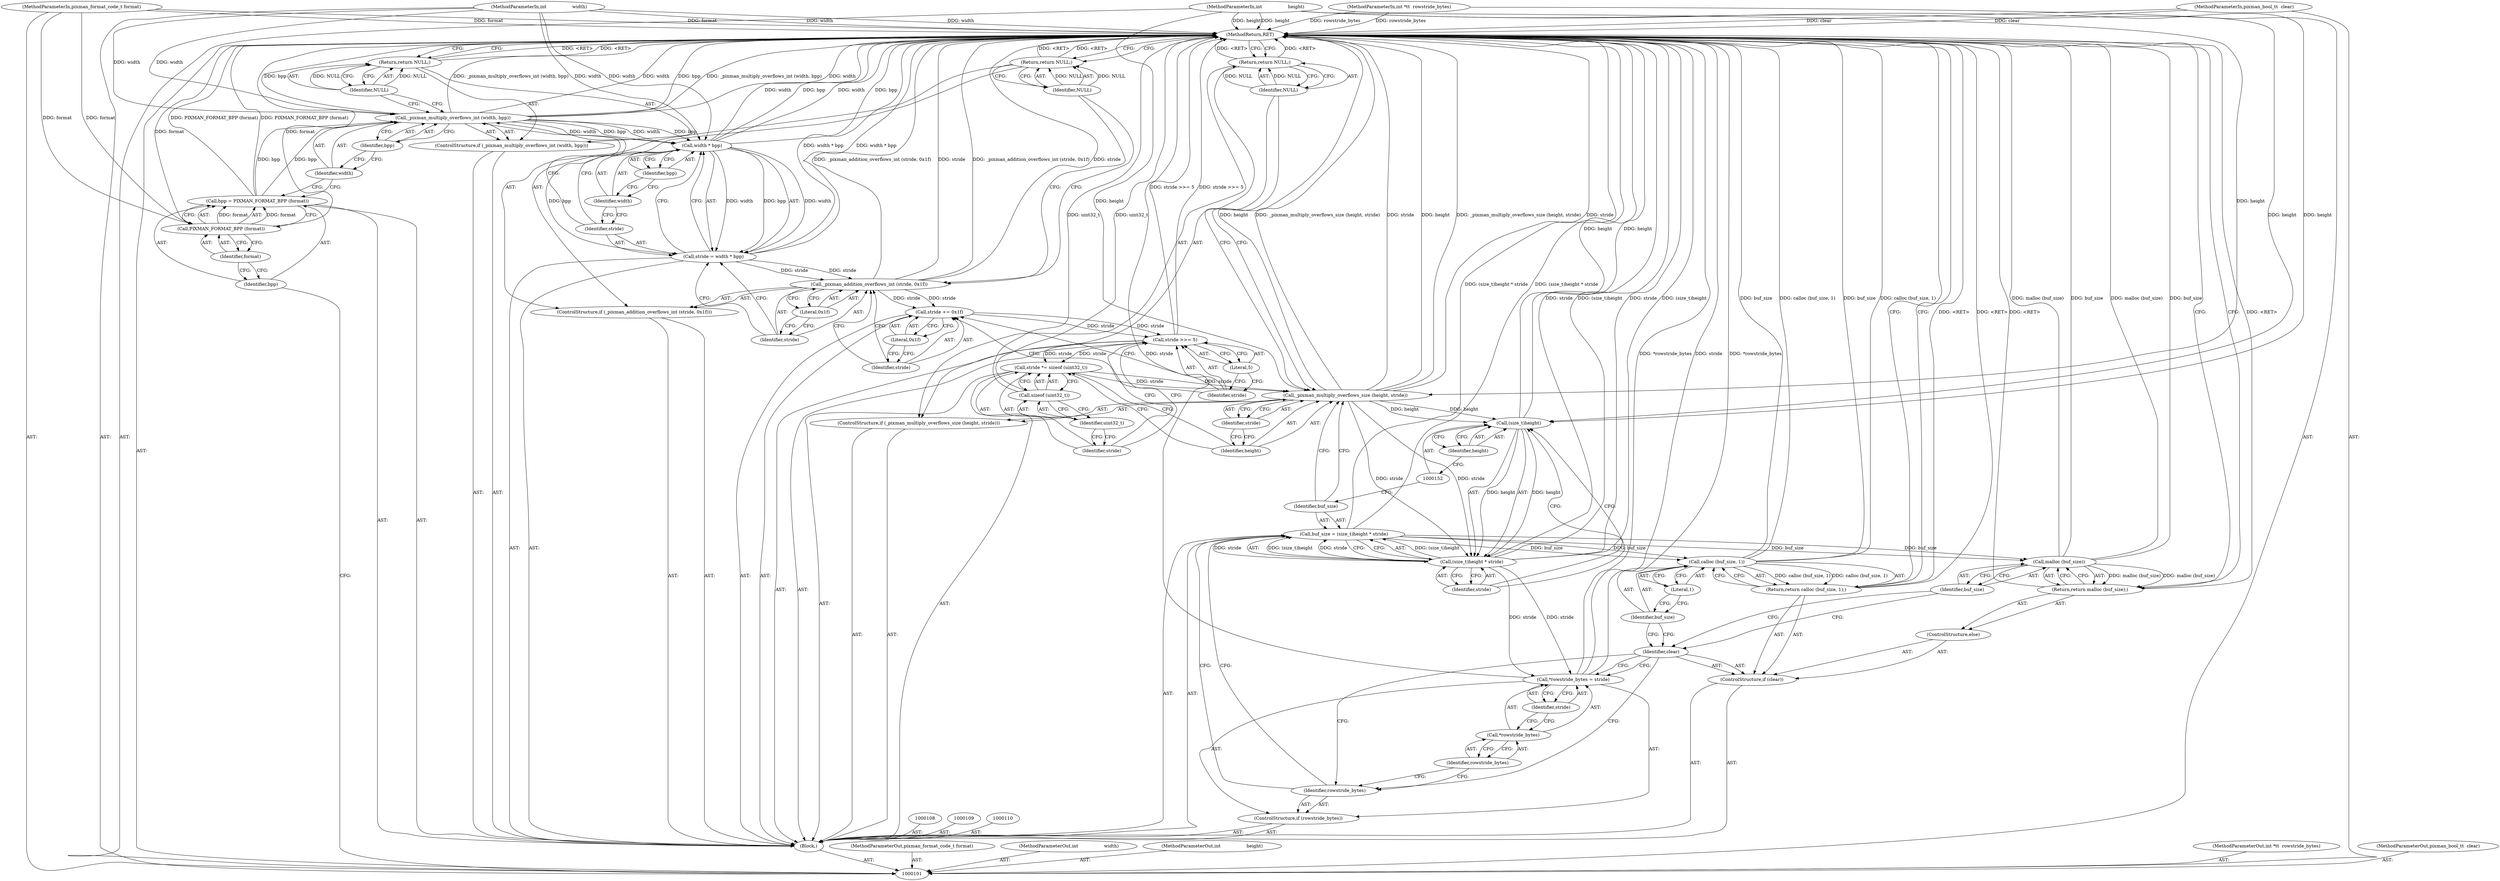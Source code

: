 digraph "0_pixman_857e40f3d2bc2cfb714913e0cd7e6184cf69aca3" {
"1000171" [label="(MethodReturn,RET)"];
"1000102" [label="(MethodParameterIn,pixman_format_code_t format)"];
"1000247" [label="(MethodParameterOut,pixman_format_code_t format)"];
"1000113" [label="(Call,PIXMAN_FORMAT_BPP (format))"];
"1000114" [label="(Identifier,format)"];
"1000111" [label="(Call,bpp = PIXMAN_FORMAT_BPP (format))"];
"1000112" [label="(Identifier,bpp)"];
"1000115" [label="(ControlStructure,if (_pixman_multiply_overflows_int (width, bpp)))"];
"1000117" [label="(Identifier,width)"];
"1000118" [label="(Identifier,bpp)"];
"1000116" [label="(Call,_pixman_multiply_overflows_int (width, bpp))"];
"1000119" [label="(Return,return NULL;)"];
"1000120" [label="(Identifier,NULL)"];
"1000103" [label="(MethodParameterIn,int                  width)"];
"1000248" [label="(MethodParameterOut,int                  width)"];
"1000123" [label="(Call,width * bpp)"];
"1000124" [label="(Identifier,width)"];
"1000125" [label="(Identifier,bpp)"];
"1000121" [label="(Call,stride = width * bpp)"];
"1000122" [label="(Identifier,stride)"];
"1000126" [label="(ControlStructure,if (_pixman_addition_overflows_int (stride, 0x1f)))"];
"1000128" [label="(Identifier,stride)"];
"1000129" [label="(Literal,0x1f)"];
"1000127" [label="(Call,_pixman_addition_overflows_int (stride, 0x1f))"];
"1000130" [label="(Return,return NULL;)"];
"1000131" [label="(Identifier,NULL)"];
"1000134" [label="(Literal,0x1f)"];
"1000132" [label="(Call,stride += 0x1f)"];
"1000133" [label="(Identifier,stride)"];
"1000137" [label="(Literal,5)"];
"1000135" [label="(Call,stride >>= 5)"];
"1000136" [label="(Identifier,stride)"];
"1000140" [label="(Call,sizeof (uint32_t))"];
"1000141" [label="(Identifier,uint32_t)"];
"1000138" [label="(Call,stride *= sizeof (uint32_t))"];
"1000139" [label="(Identifier,stride)"];
"1000144" [label="(Identifier,height)"];
"1000142" [label="(ControlStructure,if (_pixman_multiply_overflows_size (height, stride)))"];
"1000145" [label="(Identifier,stride)"];
"1000143" [label="(Call,_pixman_multiply_overflows_size (height, stride))"];
"1000104" [label="(MethodParameterIn,int                  height)"];
"1000249" [label="(MethodParameterOut,int                  height)"];
"1000146" [label="(Return,return NULL;)"];
"1000147" [label="(Identifier,NULL)"];
"1000150" [label="(Call,(size_t)height * stride)"];
"1000151" [label="(Call,(size_t)height)"];
"1000153" [label="(Identifier,height)"];
"1000154" [label="(Identifier,stride)"];
"1000148" [label="(Call,buf_size = (size_t)height * stride)"];
"1000149" [label="(Identifier,buf_size)"];
"1000155" [label="(ControlStructure,if (rowstride_bytes))"];
"1000156" [label="(Identifier,rowstride_bytes)"];
"1000157" [label="(Call,*rowstride_bytes = stride)"];
"1000158" [label="(Call,*rowstride_bytes)"];
"1000160" [label="(Identifier,stride)"];
"1000159" [label="(Identifier,rowstride_bytes)"];
"1000161" [label="(ControlStructure,if (clear))"];
"1000162" [label="(Identifier,clear)"];
"1000163" [label="(Return,return calloc (buf_size, 1);)"];
"1000165" [label="(Identifier,buf_size)"];
"1000166" [label="(Literal,1)"];
"1000164" [label="(Call,calloc (buf_size, 1))"];
"1000167" [label="(ControlStructure,else)"];
"1000105" [label="(MethodParameterIn,int *\t\t  rowstride_bytes)"];
"1000250" [label="(MethodParameterOut,int *\t\t  rowstride_bytes)"];
"1000168" [label="(Return,return malloc (buf_size);)"];
"1000170" [label="(Identifier,buf_size)"];
"1000169" [label="(Call,malloc (buf_size))"];
"1000106" [label="(MethodParameterIn,pixman_bool_t\t  clear)"];
"1000251" [label="(MethodParameterOut,pixman_bool_t\t  clear)"];
"1000107" [label="(Block,)"];
"1000171" -> "1000101"  [label="AST: "];
"1000171" -> "1000119"  [label="CFG: "];
"1000171" -> "1000130"  [label="CFG: "];
"1000171" -> "1000146"  [label="CFG: "];
"1000171" -> "1000163"  [label="CFG: "];
"1000171" -> "1000168"  [label="CFG: "];
"1000168" -> "1000171"  [label="DDG: <RET>"];
"1000119" -> "1000171"  [label="DDG: <RET>"];
"1000146" -> "1000171"  [label="DDG: <RET>"];
"1000163" -> "1000171"  [label="DDG: <RET>"];
"1000130" -> "1000171"  [label="DDG: <RET>"];
"1000116" -> "1000171"  [label="DDG: width"];
"1000116" -> "1000171"  [label="DDG: bpp"];
"1000116" -> "1000171"  [label="DDG: _pixman_multiply_overflows_int (width, bpp)"];
"1000164" -> "1000171"  [label="DDG: calloc (buf_size, 1)"];
"1000164" -> "1000171"  [label="DDG: buf_size"];
"1000123" -> "1000171"  [label="DDG: bpp"];
"1000123" -> "1000171"  [label="DDG: width"];
"1000150" -> "1000171"  [label="DDG: (size_t)height"];
"1000150" -> "1000171"  [label="DDG: stride"];
"1000169" -> "1000171"  [label="DDG: malloc (buf_size)"];
"1000169" -> "1000171"  [label="DDG: buf_size"];
"1000104" -> "1000171"  [label="DDG: height"];
"1000105" -> "1000171"  [label="DDG: rowstride_bytes"];
"1000102" -> "1000171"  [label="DDG: format"];
"1000106" -> "1000171"  [label="DDG: clear"];
"1000113" -> "1000171"  [label="DDG: format"];
"1000157" -> "1000171"  [label="DDG: stride"];
"1000157" -> "1000171"  [label="DDG: *rowstride_bytes"];
"1000121" -> "1000171"  [label="DDG: width * bpp"];
"1000140" -> "1000171"  [label="DDG: uint32_t"];
"1000143" -> "1000171"  [label="DDG: height"];
"1000143" -> "1000171"  [label="DDG: _pixman_multiply_overflows_size (height, stride)"];
"1000143" -> "1000171"  [label="DDG: stride"];
"1000103" -> "1000171"  [label="DDG: width"];
"1000127" -> "1000171"  [label="DDG: _pixman_addition_overflows_int (stride, 0x1f)"];
"1000127" -> "1000171"  [label="DDG: stride"];
"1000151" -> "1000171"  [label="DDG: height"];
"1000135" -> "1000171"  [label="DDG: stride >>= 5"];
"1000111" -> "1000171"  [label="DDG: PIXMAN_FORMAT_BPP (format)"];
"1000148" -> "1000171"  [label="DDG: (size_t)height * stride"];
"1000102" -> "1000101"  [label="AST: "];
"1000102" -> "1000171"  [label="DDG: format"];
"1000102" -> "1000113"  [label="DDG: format"];
"1000247" -> "1000101"  [label="AST: "];
"1000113" -> "1000111"  [label="AST: "];
"1000113" -> "1000114"  [label="CFG: "];
"1000114" -> "1000113"  [label="AST: "];
"1000111" -> "1000113"  [label="CFG: "];
"1000113" -> "1000171"  [label="DDG: format"];
"1000113" -> "1000111"  [label="DDG: format"];
"1000102" -> "1000113"  [label="DDG: format"];
"1000114" -> "1000113"  [label="AST: "];
"1000114" -> "1000112"  [label="CFG: "];
"1000113" -> "1000114"  [label="CFG: "];
"1000111" -> "1000107"  [label="AST: "];
"1000111" -> "1000113"  [label="CFG: "];
"1000112" -> "1000111"  [label="AST: "];
"1000113" -> "1000111"  [label="AST: "];
"1000117" -> "1000111"  [label="CFG: "];
"1000111" -> "1000171"  [label="DDG: PIXMAN_FORMAT_BPP (format)"];
"1000113" -> "1000111"  [label="DDG: format"];
"1000111" -> "1000116"  [label="DDG: bpp"];
"1000112" -> "1000111"  [label="AST: "];
"1000112" -> "1000101"  [label="CFG: "];
"1000114" -> "1000112"  [label="CFG: "];
"1000115" -> "1000107"  [label="AST: "];
"1000116" -> "1000115"  [label="AST: "];
"1000119" -> "1000115"  [label="AST: "];
"1000117" -> "1000116"  [label="AST: "];
"1000117" -> "1000111"  [label="CFG: "];
"1000118" -> "1000117"  [label="CFG: "];
"1000118" -> "1000116"  [label="AST: "];
"1000118" -> "1000117"  [label="CFG: "];
"1000116" -> "1000118"  [label="CFG: "];
"1000116" -> "1000115"  [label="AST: "];
"1000116" -> "1000118"  [label="CFG: "];
"1000117" -> "1000116"  [label="AST: "];
"1000118" -> "1000116"  [label="AST: "];
"1000120" -> "1000116"  [label="CFG: "];
"1000122" -> "1000116"  [label="CFG: "];
"1000116" -> "1000171"  [label="DDG: width"];
"1000116" -> "1000171"  [label="DDG: bpp"];
"1000116" -> "1000171"  [label="DDG: _pixman_multiply_overflows_int (width, bpp)"];
"1000103" -> "1000116"  [label="DDG: width"];
"1000111" -> "1000116"  [label="DDG: bpp"];
"1000116" -> "1000123"  [label="DDG: width"];
"1000116" -> "1000123"  [label="DDG: bpp"];
"1000119" -> "1000115"  [label="AST: "];
"1000119" -> "1000120"  [label="CFG: "];
"1000120" -> "1000119"  [label="AST: "];
"1000171" -> "1000119"  [label="CFG: "];
"1000119" -> "1000171"  [label="DDG: <RET>"];
"1000120" -> "1000119"  [label="DDG: NULL"];
"1000120" -> "1000119"  [label="AST: "];
"1000120" -> "1000116"  [label="CFG: "];
"1000119" -> "1000120"  [label="CFG: "];
"1000120" -> "1000119"  [label="DDG: NULL"];
"1000103" -> "1000101"  [label="AST: "];
"1000103" -> "1000171"  [label="DDG: width"];
"1000103" -> "1000116"  [label="DDG: width"];
"1000103" -> "1000123"  [label="DDG: width"];
"1000248" -> "1000101"  [label="AST: "];
"1000123" -> "1000121"  [label="AST: "];
"1000123" -> "1000125"  [label="CFG: "];
"1000124" -> "1000123"  [label="AST: "];
"1000125" -> "1000123"  [label="AST: "];
"1000121" -> "1000123"  [label="CFG: "];
"1000123" -> "1000171"  [label="DDG: bpp"];
"1000123" -> "1000171"  [label="DDG: width"];
"1000123" -> "1000121"  [label="DDG: width"];
"1000123" -> "1000121"  [label="DDG: bpp"];
"1000116" -> "1000123"  [label="DDG: width"];
"1000116" -> "1000123"  [label="DDG: bpp"];
"1000103" -> "1000123"  [label="DDG: width"];
"1000124" -> "1000123"  [label="AST: "];
"1000124" -> "1000122"  [label="CFG: "];
"1000125" -> "1000124"  [label="CFG: "];
"1000125" -> "1000123"  [label="AST: "];
"1000125" -> "1000124"  [label="CFG: "];
"1000123" -> "1000125"  [label="CFG: "];
"1000121" -> "1000107"  [label="AST: "];
"1000121" -> "1000123"  [label="CFG: "];
"1000122" -> "1000121"  [label="AST: "];
"1000123" -> "1000121"  [label="AST: "];
"1000128" -> "1000121"  [label="CFG: "];
"1000121" -> "1000171"  [label="DDG: width * bpp"];
"1000123" -> "1000121"  [label="DDG: width"];
"1000123" -> "1000121"  [label="DDG: bpp"];
"1000121" -> "1000127"  [label="DDG: stride"];
"1000122" -> "1000121"  [label="AST: "];
"1000122" -> "1000116"  [label="CFG: "];
"1000124" -> "1000122"  [label="CFG: "];
"1000126" -> "1000107"  [label="AST: "];
"1000127" -> "1000126"  [label="AST: "];
"1000130" -> "1000126"  [label="AST: "];
"1000128" -> "1000127"  [label="AST: "];
"1000128" -> "1000121"  [label="CFG: "];
"1000129" -> "1000128"  [label="CFG: "];
"1000129" -> "1000127"  [label="AST: "];
"1000129" -> "1000128"  [label="CFG: "];
"1000127" -> "1000129"  [label="CFG: "];
"1000127" -> "1000126"  [label="AST: "];
"1000127" -> "1000129"  [label="CFG: "];
"1000128" -> "1000127"  [label="AST: "];
"1000129" -> "1000127"  [label="AST: "];
"1000131" -> "1000127"  [label="CFG: "];
"1000133" -> "1000127"  [label="CFG: "];
"1000127" -> "1000171"  [label="DDG: _pixman_addition_overflows_int (stride, 0x1f)"];
"1000127" -> "1000171"  [label="DDG: stride"];
"1000121" -> "1000127"  [label="DDG: stride"];
"1000127" -> "1000132"  [label="DDG: stride"];
"1000130" -> "1000126"  [label="AST: "];
"1000130" -> "1000131"  [label="CFG: "];
"1000131" -> "1000130"  [label="AST: "];
"1000171" -> "1000130"  [label="CFG: "];
"1000130" -> "1000171"  [label="DDG: <RET>"];
"1000131" -> "1000130"  [label="DDG: NULL"];
"1000131" -> "1000130"  [label="AST: "];
"1000131" -> "1000127"  [label="CFG: "];
"1000130" -> "1000131"  [label="CFG: "];
"1000131" -> "1000130"  [label="DDG: NULL"];
"1000134" -> "1000132"  [label="AST: "];
"1000134" -> "1000133"  [label="CFG: "];
"1000132" -> "1000134"  [label="CFG: "];
"1000132" -> "1000107"  [label="AST: "];
"1000132" -> "1000134"  [label="CFG: "];
"1000133" -> "1000132"  [label="AST: "];
"1000134" -> "1000132"  [label="AST: "];
"1000136" -> "1000132"  [label="CFG: "];
"1000127" -> "1000132"  [label="DDG: stride"];
"1000132" -> "1000135"  [label="DDG: stride"];
"1000133" -> "1000132"  [label="AST: "];
"1000133" -> "1000127"  [label="CFG: "];
"1000134" -> "1000133"  [label="CFG: "];
"1000137" -> "1000135"  [label="AST: "];
"1000137" -> "1000136"  [label="CFG: "];
"1000135" -> "1000137"  [label="CFG: "];
"1000135" -> "1000107"  [label="AST: "];
"1000135" -> "1000137"  [label="CFG: "];
"1000136" -> "1000135"  [label="AST: "];
"1000137" -> "1000135"  [label="AST: "];
"1000139" -> "1000135"  [label="CFG: "];
"1000135" -> "1000171"  [label="DDG: stride >>= 5"];
"1000132" -> "1000135"  [label="DDG: stride"];
"1000135" -> "1000138"  [label="DDG: stride"];
"1000136" -> "1000135"  [label="AST: "];
"1000136" -> "1000132"  [label="CFG: "];
"1000137" -> "1000136"  [label="CFG: "];
"1000140" -> "1000138"  [label="AST: "];
"1000140" -> "1000141"  [label="CFG: "];
"1000141" -> "1000140"  [label="AST: "];
"1000138" -> "1000140"  [label="CFG: "];
"1000140" -> "1000171"  [label="DDG: uint32_t"];
"1000141" -> "1000140"  [label="AST: "];
"1000141" -> "1000139"  [label="CFG: "];
"1000140" -> "1000141"  [label="CFG: "];
"1000138" -> "1000107"  [label="AST: "];
"1000138" -> "1000140"  [label="CFG: "];
"1000139" -> "1000138"  [label="AST: "];
"1000140" -> "1000138"  [label="AST: "];
"1000144" -> "1000138"  [label="CFG: "];
"1000135" -> "1000138"  [label="DDG: stride"];
"1000138" -> "1000143"  [label="DDG: stride"];
"1000139" -> "1000138"  [label="AST: "];
"1000139" -> "1000135"  [label="CFG: "];
"1000141" -> "1000139"  [label="CFG: "];
"1000144" -> "1000143"  [label="AST: "];
"1000144" -> "1000138"  [label="CFG: "];
"1000145" -> "1000144"  [label="CFG: "];
"1000142" -> "1000107"  [label="AST: "];
"1000143" -> "1000142"  [label="AST: "];
"1000146" -> "1000142"  [label="AST: "];
"1000145" -> "1000143"  [label="AST: "];
"1000145" -> "1000144"  [label="CFG: "];
"1000143" -> "1000145"  [label="CFG: "];
"1000143" -> "1000142"  [label="AST: "];
"1000143" -> "1000145"  [label="CFG: "];
"1000144" -> "1000143"  [label="AST: "];
"1000145" -> "1000143"  [label="AST: "];
"1000147" -> "1000143"  [label="CFG: "];
"1000149" -> "1000143"  [label="CFG: "];
"1000143" -> "1000171"  [label="DDG: height"];
"1000143" -> "1000171"  [label="DDG: _pixman_multiply_overflows_size (height, stride)"];
"1000143" -> "1000171"  [label="DDG: stride"];
"1000104" -> "1000143"  [label="DDG: height"];
"1000138" -> "1000143"  [label="DDG: stride"];
"1000143" -> "1000151"  [label="DDG: height"];
"1000143" -> "1000150"  [label="DDG: stride"];
"1000104" -> "1000101"  [label="AST: "];
"1000104" -> "1000171"  [label="DDG: height"];
"1000104" -> "1000143"  [label="DDG: height"];
"1000104" -> "1000151"  [label="DDG: height"];
"1000249" -> "1000101"  [label="AST: "];
"1000146" -> "1000142"  [label="AST: "];
"1000146" -> "1000147"  [label="CFG: "];
"1000147" -> "1000146"  [label="AST: "];
"1000171" -> "1000146"  [label="CFG: "];
"1000146" -> "1000171"  [label="DDG: <RET>"];
"1000147" -> "1000146"  [label="DDG: NULL"];
"1000147" -> "1000146"  [label="AST: "];
"1000147" -> "1000143"  [label="CFG: "];
"1000146" -> "1000147"  [label="CFG: "];
"1000147" -> "1000146"  [label="DDG: NULL"];
"1000150" -> "1000148"  [label="AST: "];
"1000150" -> "1000154"  [label="CFG: "];
"1000151" -> "1000150"  [label="AST: "];
"1000154" -> "1000150"  [label="AST: "];
"1000148" -> "1000150"  [label="CFG: "];
"1000150" -> "1000171"  [label="DDG: (size_t)height"];
"1000150" -> "1000171"  [label="DDG: stride"];
"1000150" -> "1000148"  [label="DDG: (size_t)height"];
"1000150" -> "1000148"  [label="DDG: stride"];
"1000151" -> "1000150"  [label="DDG: height"];
"1000143" -> "1000150"  [label="DDG: stride"];
"1000150" -> "1000157"  [label="DDG: stride"];
"1000151" -> "1000150"  [label="AST: "];
"1000151" -> "1000153"  [label="CFG: "];
"1000152" -> "1000151"  [label="AST: "];
"1000153" -> "1000151"  [label="AST: "];
"1000154" -> "1000151"  [label="CFG: "];
"1000151" -> "1000171"  [label="DDG: height"];
"1000151" -> "1000150"  [label="DDG: height"];
"1000143" -> "1000151"  [label="DDG: height"];
"1000104" -> "1000151"  [label="DDG: height"];
"1000153" -> "1000151"  [label="AST: "];
"1000153" -> "1000152"  [label="CFG: "];
"1000151" -> "1000153"  [label="CFG: "];
"1000154" -> "1000150"  [label="AST: "];
"1000154" -> "1000151"  [label="CFG: "];
"1000150" -> "1000154"  [label="CFG: "];
"1000148" -> "1000107"  [label="AST: "];
"1000148" -> "1000150"  [label="CFG: "];
"1000149" -> "1000148"  [label="AST: "];
"1000150" -> "1000148"  [label="AST: "];
"1000156" -> "1000148"  [label="CFG: "];
"1000148" -> "1000171"  [label="DDG: (size_t)height * stride"];
"1000150" -> "1000148"  [label="DDG: (size_t)height"];
"1000150" -> "1000148"  [label="DDG: stride"];
"1000148" -> "1000164"  [label="DDG: buf_size"];
"1000148" -> "1000169"  [label="DDG: buf_size"];
"1000149" -> "1000148"  [label="AST: "];
"1000149" -> "1000143"  [label="CFG: "];
"1000152" -> "1000149"  [label="CFG: "];
"1000155" -> "1000107"  [label="AST: "];
"1000156" -> "1000155"  [label="AST: "];
"1000157" -> "1000155"  [label="AST: "];
"1000156" -> "1000155"  [label="AST: "];
"1000156" -> "1000148"  [label="CFG: "];
"1000159" -> "1000156"  [label="CFG: "];
"1000162" -> "1000156"  [label="CFG: "];
"1000157" -> "1000155"  [label="AST: "];
"1000157" -> "1000160"  [label="CFG: "];
"1000158" -> "1000157"  [label="AST: "];
"1000160" -> "1000157"  [label="AST: "];
"1000162" -> "1000157"  [label="CFG: "];
"1000157" -> "1000171"  [label="DDG: stride"];
"1000157" -> "1000171"  [label="DDG: *rowstride_bytes"];
"1000150" -> "1000157"  [label="DDG: stride"];
"1000158" -> "1000157"  [label="AST: "];
"1000158" -> "1000159"  [label="CFG: "];
"1000159" -> "1000158"  [label="AST: "];
"1000160" -> "1000158"  [label="CFG: "];
"1000160" -> "1000157"  [label="AST: "];
"1000160" -> "1000158"  [label="CFG: "];
"1000157" -> "1000160"  [label="CFG: "];
"1000159" -> "1000158"  [label="AST: "];
"1000159" -> "1000156"  [label="CFG: "];
"1000158" -> "1000159"  [label="CFG: "];
"1000161" -> "1000107"  [label="AST: "];
"1000162" -> "1000161"  [label="AST: "];
"1000163" -> "1000161"  [label="AST: "];
"1000167" -> "1000161"  [label="AST: "];
"1000162" -> "1000161"  [label="AST: "];
"1000162" -> "1000157"  [label="CFG: "];
"1000162" -> "1000156"  [label="CFG: "];
"1000165" -> "1000162"  [label="CFG: "];
"1000170" -> "1000162"  [label="CFG: "];
"1000163" -> "1000161"  [label="AST: "];
"1000163" -> "1000164"  [label="CFG: "];
"1000164" -> "1000163"  [label="AST: "];
"1000171" -> "1000163"  [label="CFG: "];
"1000163" -> "1000171"  [label="DDG: <RET>"];
"1000164" -> "1000163"  [label="DDG: calloc (buf_size, 1)"];
"1000165" -> "1000164"  [label="AST: "];
"1000165" -> "1000162"  [label="CFG: "];
"1000166" -> "1000165"  [label="CFG: "];
"1000166" -> "1000164"  [label="AST: "];
"1000166" -> "1000165"  [label="CFG: "];
"1000164" -> "1000166"  [label="CFG: "];
"1000164" -> "1000163"  [label="AST: "];
"1000164" -> "1000166"  [label="CFG: "];
"1000165" -> "1000164"  [label="AST: "];
"1000166" -> "1000164"  [label="AST: "];
"1000163" -> "1000164"  [label="CFG: "];
"1000164" -> "1000171"  [label="DDG: calloc (buf_size, 1)"];
"1000164" -> "1000171"  [label="DDG: buf_size"];
"1000164" -> "1000163"  [label="DDG: calloc (buf_size, 1)"];
"1000148" -> "1000164"  [label="DDG: buf_size"];
"1000167" -> "1000161"  [label="AST: "];
"1000168" -> "1000167"  [label="AST: "];
"1000105" -> "1000101"  [label="AST: "];
"1000105" -> "1000171"  [label="DDG: rowstride_bytes"];
"1000250" -> "1000101"  [label="AST: "];
"1000168" -> "1000167"  [label="AST: "];
"1000168" -> "1000169"  [label="CFG: "];
"1000169" -> "1000168"  [label="AST: "];
"1000171" -> "1000168"  [label="CFG: "];
"1000168" -> "1000171"  [label="DDG: <RET>"];
"1000169" -> "1000168"  [label="DDG: malloc (buf_size)"];
"1000170" -> "1000169"  [label="AST: "];
"1000170" -> "1000162"  [label="CFG: "];
"1000169" -> "1000170"  [label="CFG: "];
"1000169" -> "1000168"  [label="AST: "];
"1000169" -> "1000170"  [label="CFG: "];
"1000170" -> "1000169"  [label="AST: "];
"1000168" -> "1000169"  [label="CFG: "];
"1000169" -> "1000171"  [label="DDG: malloc (buf_size)"];
"1000169" -> "1000171"  [label="DDG: buf_size"];
"1000169" -> "1000168"  [label="DDG: malloc (buf_size)"];
"1000148" -> "1000169"  [label="DDG: buf_size"];
"1000106" -> "1000101"  [label="AST: "];
"1000106" -> "1000171"  [label="DDG: clear"];
"1000251" -> "1000101"  [label="AST: "];
"1000107" -> "1000101"  [label="AST: "];
"1000108" -> "1000107"  [label="AST: "];
"1000109" -> "1000107"  [label="AST: "];
"1000110" -> "1000107"  [label="AST: "];
"1000111" -> "1000107"  [label="AST: "];
"1000115" -> "1000107"  [label="AST: "];
"1000121" -> "1000107"  [label="AST: "];
"1000126" -> "1000107"  [label="AST: "];
"1000132" -> "1000107"  [label="AST: "];
"1000135" -> "1000107"  [label="AST: "];
"1000138" -> "1000107"  [label="AST: "];
"1000142" -> "1000107"  [label="AST: "];
"1000148" -> "1000107"  [label="AST: "];
"1000155" -> "1000107"  [label="AST: "];
"1000161" -> "1000107"  [label="AST: "];
}
